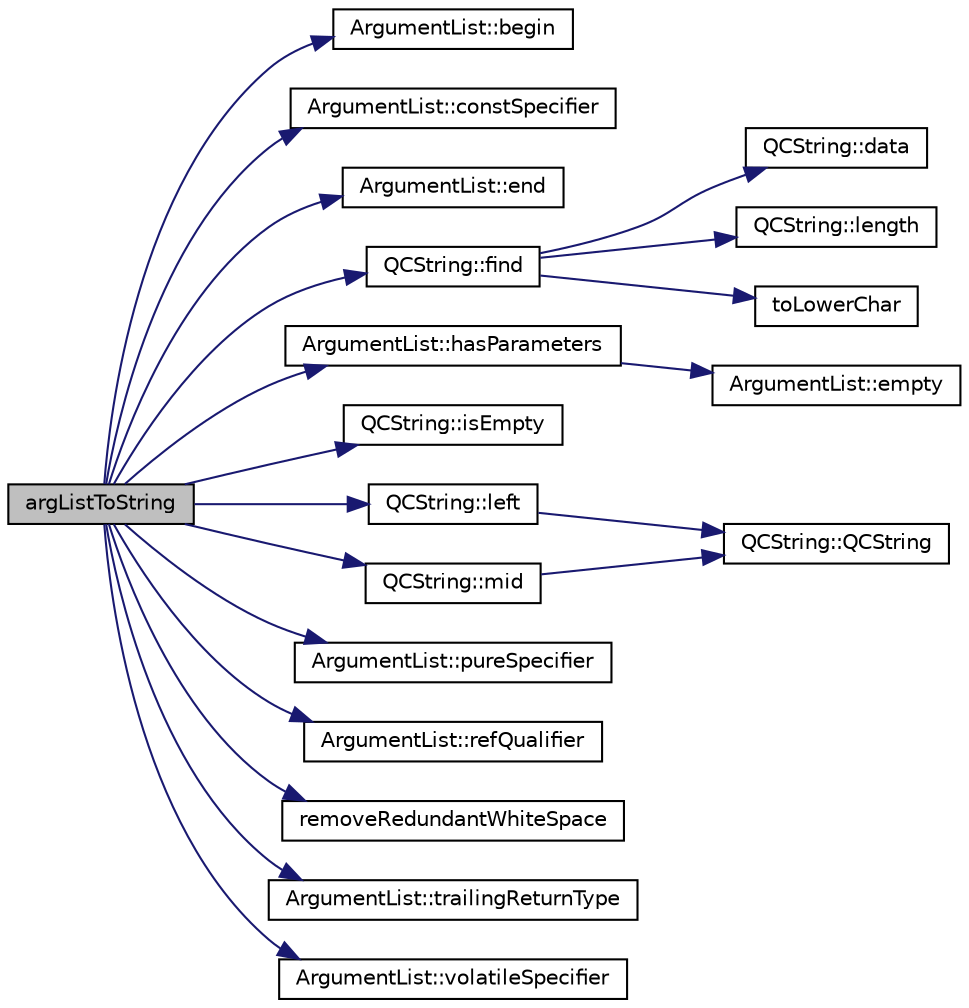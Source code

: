 digraph "argListToString"
{
 // LATEX_PDF_SIZE
  edge [fontname="Helvetica",fontsize="10",labelfontname="Helvetica",labelfontsize="10"];
  node [fontname="Helvetica",fontsize="10",shape=record];
  rankdir="LR";
  Node1 [label="argListToString",height=0.2,width=0.4,color="black", fillcolor="grey75", style="filled", fontcolor="black",tooltip=" "];
  Node1 -> Node2 [color="midnightblue",fontsize="10",style="solid",fontname="Helvetica"];
  Node2 [label="ArgumentList::begin",height=0.2,width=0.4,color="black", fillcolor="white", style="filled",URL="$classArgumentList.html#acc52d012d093df1adede055164f69dc9",tooltip=" "];
  Node1 -> Node3 [color="midnightblue",fontsize="10",style="solid",fontname="Helvetica"];
  Node3 [label="ArgumentList::constSpecifier",height=0.2,width=0.4,color="black", fillcolor="white", style="filled",URL="$classArgumentList.html#a72440ac7985da3c0c465134bc0ddd2d5",tooltip=" "];
  Node1 -> Node4 [color="midnightblue",fontsize="10",style="solid",fontname="Helvetica"];
  Node4 [label="ArgumentList::end",height=0.2,width=0.4,color="black", fillcolor="white", style="filled",URL="$classArgumentList.html#a215181845c0d9f0525806a4165c4f552",tooltip=" "];
  Node1 -> Node5 [color="midnightblue",fontsize="10",style="solid",fontname="Helvetica"];
  Node5 [label="QCString::find",height=0.2,width=0.4,color="black", fillcolor="white", style="filled",URL="$classQCString.html#a0182ece6b76dad6475dafb53e2faaf10",tooltip=" "];
  Node5 -> Node6 [color="midnightblue",fontsize="10",style="solid",fontname="Helvetica"];
  Node6 [label="QCString::data",height=0.2,width=0.4,color="black", fillcolor="white", style="filled",URL="$classQCString.html#ac3aa3ac1a1c36d3305eba22a2eb0d098",tooltip=" "];
  Node5 -> Node7 [color="midnightblue",fontsize="10",style="solid",fontname="Helvetica"];
  Node7 [label="QCString::length",height=0.2,width=0.4,color="black", fillcolor="white", style="filled",URL="$classQCString.html#ac52596733e9110b778019946d73fb268",tooltip=" "];
  Node5 -> Node8 [color="midnightblue",fontsize="10",style="solid",fontname="Helvetica"];
  Node8 [label="toLowerChar",height=0.2,width=0.4,color="black", fillcolor="white", style="filled",URL="$qcstring_8cpp.html#a4e545641f98651d4fb8299b407721f9b",tooltip=" "];
  Node1 -> Node9 [color="midnightblue",fontsize="10",style="solid",fontname="Helvetica"];
  Node9 [label="ArgumentList::hasParameters",height=0.2,width=0.4,color="black", fillcolor="white", style="filled",URL="$classArgumentList.html#a2ed5c45b3909206446aaac4f1ab6d640",tooltip=" "];
  Node9 -> Node10 [color="midnightblue",fontsize="10",style="solid",fontname="Helvetica"];
  Node10 [label="ArgumentList::empty",height=0.2,width=0.4,color="black", fillcolor="white", style="filled",URL="$classArgumentList.html#aaa15ddcfdb06a535a3398f1dc73d336d",tooltip=" "];
  Node1 -> Node11 [color="midnightblue",fontsize="10",style="solid",fontname="Helvetica"];
  Node11 [label="QCString::isEmpty",height=0.2,width=0.4,color="black", fillcolor="white", style="filled",URL="$classQCString.html#a621c4090d69ad7d05ef8e5234376c3d8",tooltip=" "];
  Node1 -> Node12 [color="midnightblue",fontsize="10",style="solid",fontname="Helvetica"];
  Node12 [label="QCString::left",height=0.2,width=0.4,color="black", fillcolor="white", style="filled",URL="$classQCString.html#aecf8b66312c4e97333219cc344c11a4f",tooltip=" "];
  Node12 -> Node13 [color="midnightblue",fontsize="10",style="solid",fontname="Helvetica"];
  Node13 [label="QCString::QCString",height=0.2,width=0.4,color="black", fillcolor="white", style="filled",URL="$classQCString.html#ad691e1087cc03e14e00d1147ae0ecab7",tooltip=" "];
  Node1 -> Node14 [color="midnightblue",fontsize="10",style="solid",fontname="Helvetica"];
  Node14 [label="QCString::mid",height=0.2,width=0.4,color="black", fillcolor="white", style="filled",URL="$classQCString.html#a27136caf9c0bc4daca574cda6f113551",tooltip=" "];
  Node14 -> Node13 [color="midnightblue",fontsize="10",style="solid",fontname="Helvetica"];
  Node1 -> Node15 [color="midnightblue",fontsize="10",style="solid",fontname="Helvetica"];
  Node15 [label="ArgumentList::pureSpecifier",height=0.2,width=0.4,color="black", fillcolor="white", style="filled",URL="$classArgumentList.html#a20632203b62a0d845730849def34561f",tooltip=" "];
  Node1 -> Node16 [color="midnightblue",fontsize="10",style="solid",fontname="Helvetica"];
  Node16 [label="ArgumentList::refQualifier",height=0.2,width=0.4,color="black", fillcolor="white", style="filled",URL="$classArgumentList.html#a10a0f5f25aa7f3c97ac071169c85e4ac",tooltip=" "];
  Node1 -> Node17 [color="midnightblue",fontsize="10",style="solid",fontname="Helvetica"];
  Node17 [label="removeRedundantWhiteSpace",height=0.2,width=0.4,color="black", fillcolor="white", style="filled",URL="$util_8cpp.html#a0940360aa6d41fd2496603fc565e3996",tooltip=" "];
  Node1 -> Node18 [color="midnightblue",fontsize="10",style="solid",fontname="Helvetica"];
  Node18 [label="ArgumentList::trailingReturnType",height=0.2,width=0.4,color="black", fillcolor="white", style="filled",URL="$classArgumentList.html#a4cb7b4a29cb7e4564014d024f8de9bc5",tooltip=" "];
  Node1 -> Node19 [color="midnightblue",fontsize="10",style="solid",fontname="Helvetica"];
  Node19 [label="ArgumentList::volatileSpecifier",height=0.2,width=0.4,color="black", fillcolor="white", style="filled",URL="$classArgumentList.html#ad03f25174e81a42a617a15195a8867b0",tooltip=" "];
}

